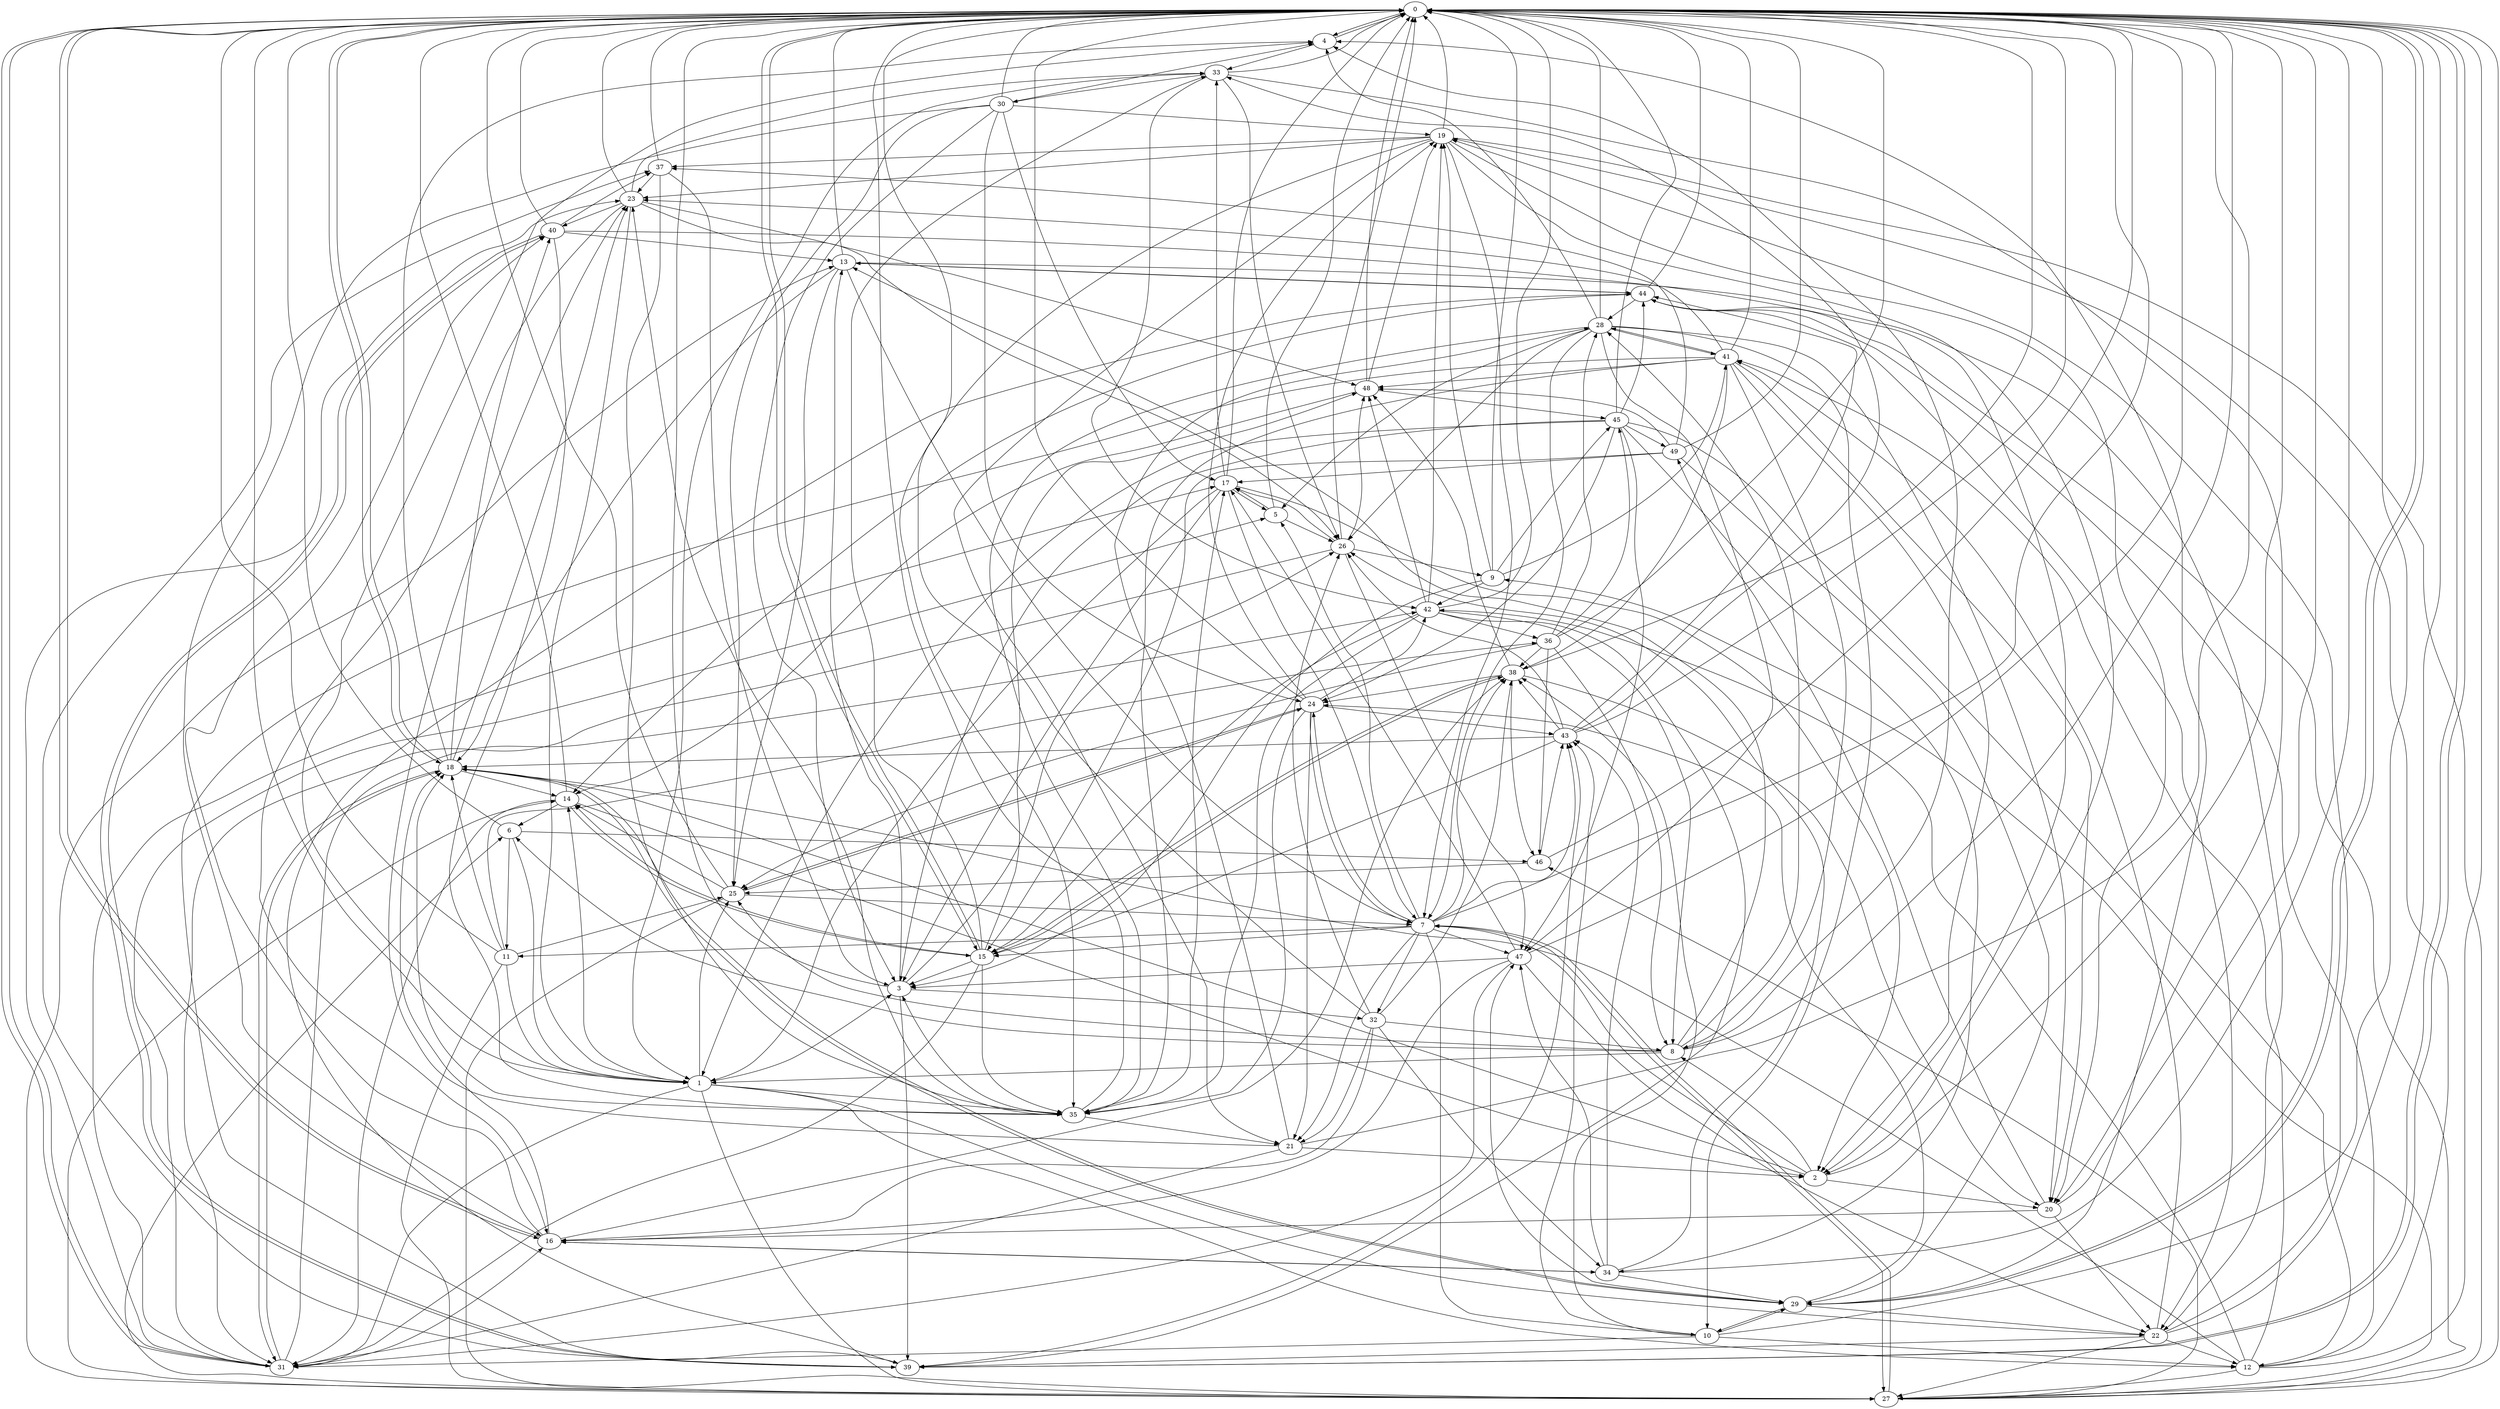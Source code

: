 strict digraph "" {
	0	 [component_delay=3];
	4	 [component_delay=3];
	0 -> 4	 [wire_delay=1];
	15	 [component_delay=3];
	0 -> 15	 [wire_delay=1];
	16	 [component_delay=3];
	0 -> 16	 [wire_delay=1];
	18	 [component_delay=3];
	0 -> 18	 [wire_delay=1];
	29	 [component_delay=3];
	0 -> 29	 [wire_delay=1];
	31	 [component_delay=3];
	0 -> 31	 [wire_delay=1];
	39	 [component_delay=3];
	0 -> 39	 [wire_delay=1];
	1	 [component_delay=3];
	1 -> 0	 [wire_delay=1];
	3	 [component_delay=3];
	1 -> 3	 [wire_delay=1];
	1 -> 4	 [wire_delay=1];
	12	 [component_delay=3];
	1 -> 12	 [wire_delay=1];
	14	 [component_delay=3];
	1 -> 14	 [wire_delay=1];
	22	 [component_delay=3];
	1 -> 22	 [wire_delay=1];
	25	 [component_delay=3];
	1 -> 25	 [wire_delay=1];
	27	 [component_delay=3];
	1 -> 27	 [wire_delay=1];
	1 -> 31	 [wire_delay=1];
	35	 [component_delay=3];
	1 -> 35	 [wire_delay=1];
	2	 [component_delay=3];
	2 -> 0	 [wire_delay=1];
	7	 [component_delay=3];
	2 -> 7	 [wire_delay=1];
	8	 [component_delay=3];
	2 -> 8	 [wire_delay=1];
	2 -> 18	 [wire_delay=1];
	20	 [component_delay=3];
	2 -> 20	 [wire_delay=1];
	3 -> 0	 [wire_delay=1];
	13	 [component_delay=3];
	3 -> 13	 [wire_delay=1];
	26	 [component_delay=3];
	3 -> 26	 [wire_delay=1];
	32	 [component_delay=3];
	3 -> 32	 [wire_delay=1];
	3 -> 39	 [wire_delay=1];
	4 -> 0	 [wire_delay=1];
	33	 [component_delay=3];
	4 -> 33	 [wire_delay=1];
	5	 [component_delay=3];
	5 -> 0	 [wire_delay=1];
	17	 [component_delay=3];
	5 -> 17	 [wire_delay=1];
	5 -> 26	 [wire_delay=1];
	6	 [component_delay=3];
	6 -> 0	 [wire_delay=1];
	6 -> 1	 [wire_delay=1];
	11	 [component_delay=3];
	6 -> 11	 [wire_delay=1];
	46	 [component_delay=3];
	6 -> 46	 [wire_delay=1];
	7 -> 0	 [wire_delay=1];
	7 -> 5	 [wire_delay=1];
	10	 [component_delay=3];
	7 -> 10	 [wire_delay=1];
	7 -> 11	 [wire_delay=1];
	7 -> 15	 [wire_delay=1];
	21	 [component_delay=3];
	7 -> 21	 [wire_delay=1];
	24	 [component_delay=3];
	7 -> 24	 [wire_delay=1];
	7 -> 27	 [wire_delay=1];
	7 -> 32	 [wire_delay=1];
	38	 [component_delay=3];
	7 -> 38	 [wire_delay=1];
	43	 [component_delay=3];
	7 -> 43	 [wire_delay=1];
	47	 [component_delay=3];
	7 -> 47	 [wire_delay=1];
	8 -> 0	 [wire_delay=1];
	8 -> 1	 [wire_delay=1];
	8 -> 4	 [wire_delay=1];
	8 -> 6	 [wire_delay=1];
	8 -> 13	 [wire_delay=1];
	8 -> 25	 [wire_delay=1];
	28	 [component_delay=3];
	8 -> 28	 [wire_delay=1];
	9	 [component_delay=3];
	9 -> 0	 [wire_delay=1];
	9 -> 3	 [wire_delay=1];
	19	 [component_delay=3];
	9 -> 19	 [wire_delay=1];
	41	 [component_delay=3];
	9 -> 41	 [wire_delay=1];
	42	 [component_delay=3];
	9 -> 42	 [wire_delay=1];
	45	 [component_delay=3];
	9 -> 45	 [wire_delay=1];
	10 -> 0	 [wire_delay=1];
	10 -> 12	 [wire_delay=1];
	10 -> 29	 [wire_delay=1];
	10 -> 31	 [wire_delay=1];
	10 -> 38	 [wire_delay=1];
	10 -> 43	 [wire_delay=1];
	11 -> 0	 [wire_delay=1];
	11 -> 1	 [wire_delay=1];
	11 -> 18	 [wire_delay=1];
	11 -> 25	 [wire_delay=1];
	11 -> 27	 [wire_delay=1];
	36	 [component_delay=3];
	11 -> 36	 [wire_delay=1];
	12 -> 0	 [wire_delay=1];
	12 -> 18	 [wire_delay=1];
	12 -> 19	 [wire_delay=1];
	12 -> 27	 [wire_delay=1];
	12 -> 41	 [wire_delay=1];
	12 -> 42	 [wire_delay=1];
	44	 [component_delay=3];
	12 -> 44	 [wire_delay=1];
	13 -> 0	 [wire_delay=1];
	13 -> 7	 [wire_delay=1];
	13 -> 18	 [wire_delay=1];
	13 -> 22	 [wire_delay=1];
	13 -> 25	 [wire_delay=1];
	13 -> 44	 [wire_delay=1];
	14 -> 0	 [wire_delay=1];
	14 -> 2	 [wire_delay=1];
	14 -> 6	 [wire_delay=1];
	14 -> 15	 [wire_delay=1];
	14 -> 31	 [wire_delay=1];
	15 -> 0	 [wire_delay=1];
	15 -> 3	 [wire_delay=1];
	15 -> 14	 [wire_delay=1];
	15 -> 31	 [wire_delay=1];
	15 -> 33	 [wire_delay=1];
	15 -> 35	 [wire_delay=1];
	15 -> 38	 [wire_delay=1];
	48	 [component_delay=3];
	15 -> 48	 [wire_delay=1];
	16 -> 0	 [wire_delay=1];
	16 -> 18	 [wire_delay=1];
	34	 [component_delay=3];
	16 -> 34	 [wire_delay=1];
	16 -> 38	 [wire_delay=1];
	40	 [component_delay=3];
	16 -> 40	 [wire_delay=1];
	17 -> 0	 [wire_delay=1];
	17 -> 1	 [wire_delay=1];
	17 -> 2	 [wire_delay=1];
	17 -> 3	 [wire_delay=1];
	17 -> 5	 [wire_delay=1];
	17 -> 7	 [wire_delay=1];
	17 -> 33	 [wire_delay=1];
	18 -> 0	 [wire_delay=1];
	18 -> 4	 [wire_delay=1];
	18 -> 14	 [wire_delay=1];
	23	 [component_delay=3];
	18 -> 23	 [wire_delay=1];
	18 -> 29	 [wire_delay=1];
	18 -> 31	 [wire_delay=1];
	18 -> 40	 [wire_delay=1];
	19 -> 0	 [wire_delay=1];
	19 -> 2	 [wire_delay=1];
	19 -> 7	 [wire_delay=1];
	19 -> 20	 [wire_delay=1];
	19 -> 21	 [wire_delay=1];
	19 -> 23	 [wire_delay=1];
	19 -> 27	 [wire_delay=1];
	19 -> 35	 [wire_delay=1];
	37	 [component_delay=3];
	19 -> 37	 [wire_delay=1];
	20 -> 0	 [wire_delay=1];
	20 -> 16	 [wire_delay=1];
	20 -> 22	 [wire_delay=1];
	49	 [component_delay=3];
	20 -> 49	 [wire_delay=1];
	21 -> 0	 [wire_delay=1];
	21 -> 2	 [wire_delay=1];
	21 -> 23	 [wire_delay=1];
	21 -> 28	 [wire_delay=1];
	21 -> 31	 [wire_delay=1];
	22 -> 0	 [wire_delay=1];
	22 -> 12	 [wire_delay=1];
	22 -> 19	 [wire_delay=1];
	22 -> 27	 [wire_delay=1];
	22 -> 39	 [wire_delay=1];
	22 -> 41	 [wire_delay=1];
	23 -> 0	 [wire_delay=1];
	23 -> 1	 [wire_delay=1];
	23 -> 16	 [wire_delay=1];
	23 -> 26	 [wire_delay=1];
	23 -> 33	 [wire_delay=1];
	23 -> 40	 [wire_delay=1];
	23 -> 48	 [wire_delay=1];
	24 -> 0	 [wire_delay=1];
	24 -> 7	 [wire_delay=1];
	24 -> 19	 [wire_delay=1];
	24 -> 21	 [wire_delay=1];
	24 -> 25	 [wire_delay=1];
	24 -> 35	 [wire_delay=1];
	24 -> 42	 [wire_delay=1];
	24 -> 43	 [wire_delay=1];
	25 -> 0	 [wire_delay=1];
	25 -> 7	 [wire_delay=1];
	25 -> 14	 [wire_delay=1];
	25 -> 24	 [wire_delay=1];
	25 -> 27	 [wire_delay=1];
	26 -> 0	 [wire_delay=1];
	26 -> 9	 [wire_delay=1];
	26 -> 17	 [wire_delay=1];
	26 -> 31	 [wire_delay=1];
	26 -> 47	 [wire_delay=1];
	26 -> 48	 [wire_delay=1];
	27 -> 0	 [wire_delay=1];
	27 -> 6	 [wire_delay=1];
	27 -> 7	 [wire_delay=1];
	27 -> 9	 [wire_delay=1];
	27 -> 13	 [wire_delay=1];
	27 -> 14	 [wire_delay=1];
	27 -> 44	 [wire_delay=1];
	27 -> 46	 [wire_delay=1];
	28 -> 0	 [wire_delay=1];
	28 -> 4	 [wire_delay=1];
	28 -> 5	 [wire_delay=1];
	28 -> 7	 [wire_delay=1];
	28 -> 10	 [wire_delay=1];
	28 -> 20	 [wire_delay=1];
	28 -> 26	 [wire_delay=1];
	28 -> 35	 [wire_delay=1];
	28 -> 41	 [wire_delay=1];
	28 -> 47	 [wire_delay=1];
	29 -> 0	 [wire_delay=1];
	29 -> 4	 [wire_delay=1];
	29 -> 10	 [wire_delay=1];
	29 -> 18	 [wire_delay=1];
	29 -> 22	 [wire_delay=1];
	29 -> 24	 [wire_delay=1];
	29 -> 47	 [wire_delay=1];
	30	 [component_delay=3];
	30 -> 0	 [wire_delay=1];
	30 -> 3	 [wire_delay=1];
	30 -> 4	 [wire_delay=1];
	30 -> 16	 [wire_delay=1];
	30 -> 17	 [wire_delay=1];
	30 -> 19	 [wire_delay=1];
	30 -> 24	 [wire_delay=1];
	30 -> 25	 [wire_delay=1];
	31 -> 0	 [wire_delay=1];
	31 -> 5	 [wire_delay=1];
	31 -> 16	 [wire_delay=1];
	31 -> 17	 [wire_delay=1];
	31 -> 18	 [wire_delay=1];
	31 -> 23	 [wire_delay=1];
	31 -> 42	 [wire_delay=1];
	32 -> 0	 [wire_delay=1];
	32 -> 8	 [wire_delay=1];
	32 -> 16	 [wire_delay=1];
	32 -> 21	 [wire_delay=1];
	32 -> 26	 [wire_delay=1];
	32 -> 34	 [wire_delay=1];
	32 -> 38	 [wire_delay=1];
	33 -> 0	 [wire_delay=1];
	33 -> 1	 [wire_delay=1];
	33 -> 20	 [wire_delay=1];
	33 -> 26	 [wire_delay=1];
	33 -> 30	 [wire_delay=1];
	33 -> 42	 [wire_delay=1];
	34 -> 0	 [wire_delay=1];
	34 -> 16	 [wire_delay=1];
	34 -> 26	 [wire_delay=1];
	34 -> 29	 [wire_delay=1];
	34 -> 43	 [wire_delay=1];
	34 -> 47	 [wire_delay=1];
	35 -> 0	 [wire_delay=1];
	35 -> 3	 [wire_delay=1];
	35 -> 17	 [wire_delay=1];
	35 -> 18	 [wire_delay=1];
	35 -> 21	 [wire_delay=1];
	35 -> 23	 [wire_delay=1];
	36 -> 0	 [wire_delay=1];
	36 -> 8	 [wire_delay=1];
	36 -> 25	 [wire_delay=1];
	36 -> 28	 [wire_delay=1];
	36 -> 38	 [wire_delay=1];
	36 -> 45	 [wire_delay=1];
	36 -> 46	 [wire_delay=1];
	37 -> 0	 [wire_delay=1];
	37 -> 3	 [wire_delay=1];
	37 -> 23	 [wire_delay=1];
	37 -> 35	 [wire_delay=1];
	38 -> 0	 [wire_delay=1];
	38 -> 15	 [wire_delay=1];
	38 -> 20	 [wire_delay=1];
	38 -> 24	 [wire_delay=1];
	38 -> 46	 [wire_delay=1];
	38 -> 48	 [wire_delay=1];
	39 -> 0	 [wire_delay=1];
	39 -> 37	 [wire_delay=1];
	39 -> 40	 [wire_delay=1];
	39 -> 43	 [wire_delay=1];
	39 -> 44	 [wire_delay=1];
	40 -> 0	 [wire_delay=1];
	40 -> 2	 [wire_delay=1];
	40 -> 13	 [wire_delay=1];
	40 -> 35	 [wire_delay=1];
	40 -> 37	 [wire_delay=1];
	40 -> 39	 [wire_delay=1];
	41 -> 0	 [wire_delay=1];
	41 -> 2	 [wire_delay=1];
	41 -> 8	 [wire_delay=1];
	41 -> 20	 [wire_delay=1];
	41 -> 23	 [wire_delay=1];
	41 -> 28	 [wire_delay=1];
	41 -> 35	 [wire_delay=1];
	41 -> 38	 [wire_delay=1];
	41 -> 39	 [wire_delay=1];
	41 -> 48	 [wire_delay=1];
	42 -> 0	 [wire_delay=1];
	42 -> 8	 [wire_delay=1];
	42 -> 15	 [wire_delay=1];
	42 -> 19	 [wire_delay=1];
	42 -> 35	 [wire_delay=1];
	42 -> 36	 [wire_delay=1];
	42 -> 39	 [wire_delay=1];
	42 -> 48	 [wire_delay=1];
	43 -> 0	 [wire_delay=1];
	43 -> 15	 [wire_delay=1];
	43 -> 18	 [wire_delay=1];
	43 -> 26	 [wire_delay=1];
	43 -> 33	 [wire_delay=1];
	43 -> 38	 [wire_delay=1];
	43 -> 44	 [wire_delay=1];
	44 -> 0	 [wire_delay=1];
	44 -> 13	 [wire_delay=1];
	44 -> 14	 [wire_delay=1];
	44 -> 22	 [wire_delay=1];
	44 -> 28	 [wire_delay=1];
	45 -> 0	 [wire_delay=1];
	45 -> 1	 [wire_delay=1];
	45 -> 3	 [wire_delay=1];
	45 -> 12	 [wire_delay=1];
	45 -> 24	 [wire_delay=1];
	45 -> 34	 [wire_delay=1];
	45 -> 44	 [wire_delay=1];
	45 -> 47	 [wire_delay=1];
	45 -> 49	 [wire_delay=1];
	46 -> 0	 [wire_delay=1];
	46 -> 25	 [wire_delay=1];
	46 -> 43	 [wire_delay=1];
	47 -> 0	 [wire_delay=1];
	47 -> 3	 [wire_delay=1];
	47 -> 16	 [wire_delay=1];
	47 -> 17	 [wire_delay=1];
	47 -> 22	 [wire_delay=1];
	47 -> 31	 [wire_delay=1];
	48 -> 0	 [wire_delay=1];
	48 -> 14	 [wire_delay=1];
	48 -> 19	 [wire_delay=1];
	48 -> 45	 [wire_delay=1];
	49 -> 0	 [wire_delay=1];
	49 -> 15	 [wire_delay=1];
	49 -> 17	 [wire_delay=1];
	49 -> 29	 [wire_delay=1];
	49 -> 37	 [wire_delay=1];
	49 -> 48	 [wire_delay=1];
}
